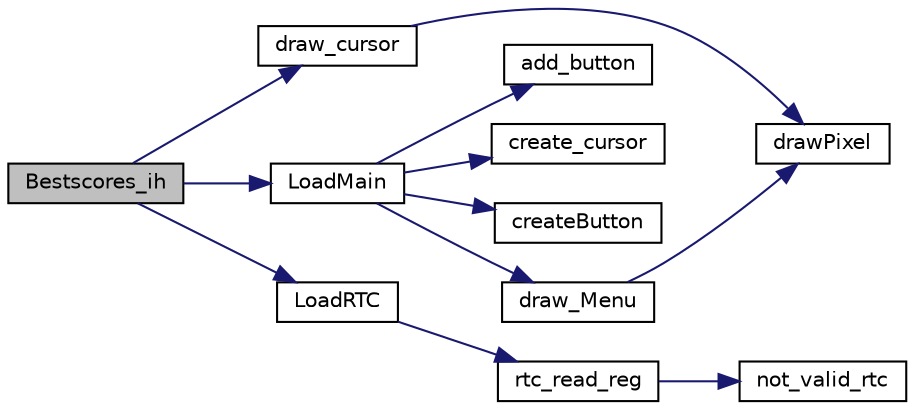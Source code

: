 digraph "Bestscores_ih"
{
 // LATEX_PDF_SIZE
  edge [fontname="Helvetica",fontsize="10",labelfontname="Helvetica",labelfontsize="10"];
  node [fontname="Helvetica",fontsize="10",shape=record];
  rankdir="LR";
  Node1 [label="Bestscores_ih",height=0.2,width=0.4,color="black", fillcolor="grey75", style="filled", fontcolor="black",tooltip=" "];
  Node1 -> Node2 [color="midnightblue",fontsize="10",style="solid",fontname="Helvetica"];
  Node2 [label="draw_cursor",height=0.2,width=0.4,color="black", fillcolor="white", style="filled",URL="$mouse_8c.html#a608343c0c4fb70cff0ccd951d5d98b2a",tooltip="Draws the cursor object on the screen."];
  Node2 -> Node3 [color="midnightblue",fontsize="10",style="solid",fontname="Helvetica"];
  Node3 [label="drawPixel",height=0.2,width=0.4,color="black", fillcolor="white", style="filled",URL="$_videocard_8c.html#a6091a4bd04596e6e8e39b7dee1e1b118",tooltip="Draws a certain pixel with a specific colour in the secondary buffer."];
  Node1 -> Node4 [color="midnightblue",fontsize="10",style="solid",fontname="Helvetica"];
  Node4 [label="LoadMain",height=0.2,width=0.4,color="black", fillcolor="white", style="filled",URL="$_menus_8c.html#ae973fa5491e0fee81d89dc596ee62933",tooltip=" "];
  Node4 -> Node5 [color="midnightblue",fontsize="10",style="solid",fontname="Helvetica"];
  Node5 [label="add_button",height=0.2,width=0.4,color="black", fillcolor="white", style="filled",URL="$_buttons_8c.html#a1a30ae39d684716ecba2f9c5e2fa90c4",tooltip=" "];
  Node4 -> Node6 [color="midnightblue",fontsize="10",style="solid",fontname="Helvetica"];
  Node6 [label="create_cursor",height=0.2,width=0.4,color="black", fillcolor="white", style="filled",URL="$mouse_8c.html#a234572e3817a4f64b8a83a84fcbdb776",tooltip="Create a cursor object."];
  Node4 -> Node7 [color="midnightblue",fontsize="10",style="solid",fontname="Helvetica"];
  Node7 [label="createButton",height=0.2,width=0.4,color="black", fillcolor="white", style="filled",URL="$_buttons_8c.html#a6f7167cea85cc80823166bfe23e6e0c2",tooltip=" "];
  Node4 -> Node8 [color="midnightblue",fontsize="10",style="solid",fontname="Helvetica"];
  Node8 [label="draw_Menu",height=0.2,width=0.4,color="black", fillcolor="white", style="filled",URL="$_menus_8c.html#a85eb4dfebd2e93a5df2eb92041652bc4",tooltip=" "];
  Node8 -> Node3 [color="midnightblue",fontsize="10",style="solid",fontname="Helvetica"];
  Node1 -> Node9 [color="midnightblue",fontsize="10",style="solid",fontname="Helvetica"];
  Node9 [label="LoadRTC",height=0.2,width=0.4,color="black", fillcolor="white", style="filled",URL="$_rtc_8c.html#aaa4808c1358ca9bffac5eca0e68a9a68",tooltip=" "];
  Node9 -> Node10 [color="midnightblue",fontsize="10",style="solid",fontname="Helvetica"];
  Node10 [label="rtc_read_reg",height=0.2,width=0.4,color="black", fillcolor="white", style="filled",URL="$_rtc_8c.html#a5852df494f99fa6bacb2a95ac37528ca",tooltip=" "];
  Node10 -> Node11 [color="midnightblue",fontsize="10",style="solid",fontname="Helvetica"];
  Node11 [label="not_valid_rtc",height=0.2,width=0.4,color="black", fillcolor="white", style="filled",URL="$_rtc_8c.html#a525a2c36bf3d39b60d609eb65bade82e",tooltip=" "];
}
